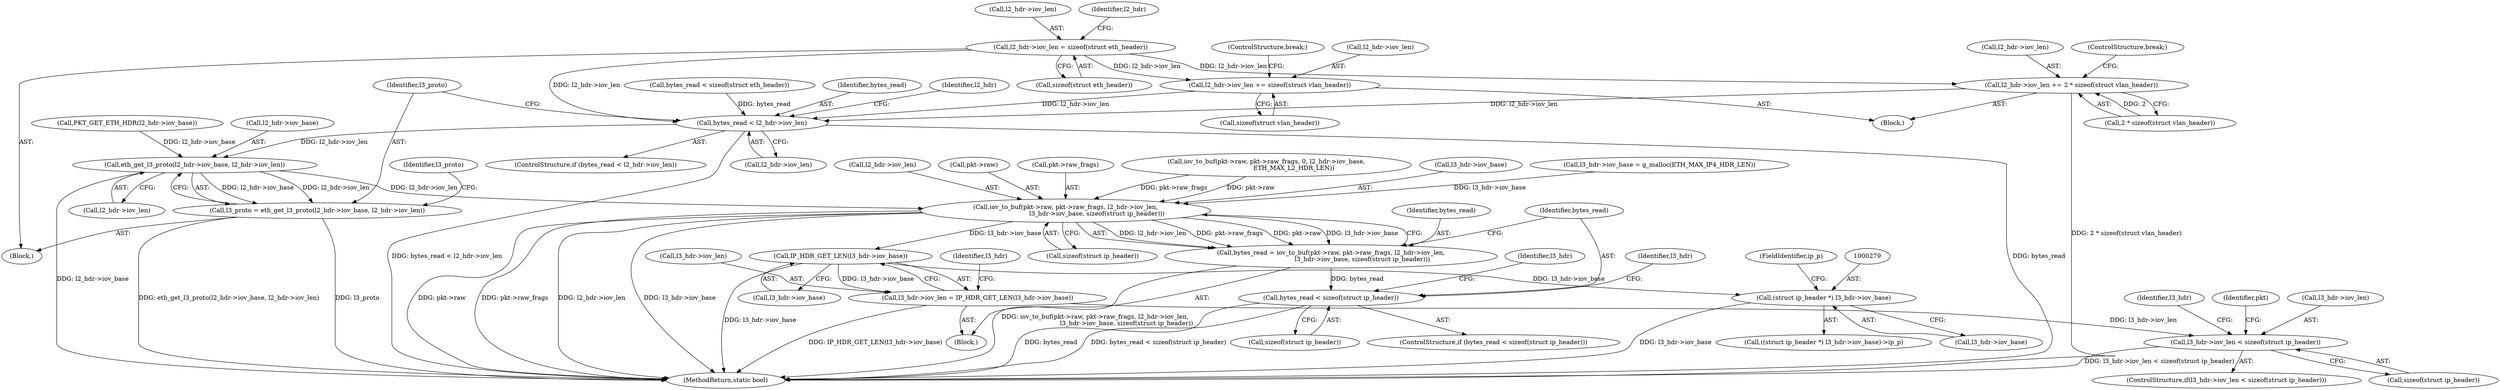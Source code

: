digraph "0_qemu_93060258ae748573ca7197204125a2670047896d@API" {
"1000154" [label="(Call,l2_hdr->iov_len = sizeof(struct eth_header))"];
"1000170" [label="(Call,l2_hdr->iov_len += sizeof(struct vlan_header))"];
"1000188" [label="(Call,bytes_read < l2_hdr->iov_len)"];
"1000203" [label="(Call,eth_get_l3_proto(l2_hdr->iov_base, l2_hdr->iov_len))"];
"1000201" [label="(Call,l3_proto = eth_get_l3_proto(l2_hdr->iov_base, l2_hdr->iov_len))"];
"1000222" [label="(Call,iov_to_buf(pkt->raw, pkt->raw_frags, l2_hdr->iov_len,\n                                l3_hdr->iov_base, sizeof(struct ip_header)))"];
"1000220" [label="(Call,bytes_read = iov_to_buf(pkt->raw, pkt->raw_frags, l2_hdr->iov_len,\n                                l3_hdr->iov_base, sizeof(struct ip_header)))"];
"1000238" [label="(Call,bytes_read < sizeof(struct ip_header))"];
"1000254" [label="(Call,IP_HDR_GET_LEN(l3_hdr->iov_base))"];
"1000250" [label="(Call,l3_hdr->iov_len = IP_HDR_GET_LEN(l3_hdr->iov_base))"];
"1000259" [label="(Call,l3_hdr->iov_len < sizeof(struct ip_header))"];
"1000278" [label="(Call,(struct ip_header *) l3_hdr->iov_base)"];
"1000178" [label="(Call,l2_hdr->iov_len += 2 * sizeof(struct vlan_header))"];
"1000251" [label="(Call,l3_hdr->iov_len)"];
"1000240" [label="(Call,sizeof(struct ip_header))"];
"1000268" [label="(Identifier,l3_hdr)"];
"1000263" [label="(Call,sizeof(struct ip_header))"];
"1000103" [label="(Block,)"];
"1000129" [label="(Call,iov_to_buf(pkt->raw, pkt->raw_frags, 0, l2_hdr->iov_base,\n                            ETH_MAX_L2_HDR_LEN))"];
"1000158" [label="(Call,sizeof(struct eth_header))"];
"1000163" [label="(Call,PKT_GET_ETH_HDR(l2_hdr->iov_base))"];
"1000245" [label="(Identifier,l3_hdr)"];
"1000261" [label="(Identifier,l3_hdr)"];
"1000255" [label="(Call,l3_hdr->iov_base)"];
"1000187" [label="(ControlStructure,if (bytes_read < l2_hdr->iov_len))"];
"1000142" [label="(Call,bytes_read < sizeof(struct eth_header))"];
"1000201" [label="(Call,l3_proto = eth_get_l3_proto(l2_hdr->iov_base, l2_hdr->iov_len))"];
"1000250" [label="(Call,l3_hdr->iov_len = IP_HDR_GET_LEN(l3_hdr->iov_base))"];
"1000155" [label="(Call,l2_hdr->iov_len)"];
"1000280" [label="(Call,l3_hdr->iov_base)"];
"1000176" [label="(ControlStructure,break;)"];
"1000277" [label="(Call,((struct ip_header *) l3_hdr->iov_base)->ip_p)"];
"1000232" [label="(Call,l3_hdr->iov_base)"];
"1000204" [label="(Call,l2_hdr->iov_base)"];
"1000179" [label="(Call,l2_hdr->iov_len)"];
"1000189" [label="(Identifier,bytes_read)"];
"1000214" [label="(Call,l3_hdr->iov_base = g_malloc(ETH_MAX_IP4_HDR_LEN))"];
"1000203" [label="(Call,eth_get_l3_proto(l2_hdr->iov_base, l2_hdr->iov_len))"];
"1000211" [label="(Identifier,l3_proto)"];
"1000170" [label="(Call,l2_hdr->iov_len += sizeof(struct vlan_header))"];
"1000229" [label="(Call,l2_hdr->iov_len)"];
"1000165" [label="(Identifier,l2_hdr)"];
"1000168" [label="(Block,)"];
"1000275" [label="(Identifier,pkt)"];
"1000188" [label="(Call,bytes_read < l2_hdr->iov_len)"];
"1000283" [label="(FieldIdentifier,ip_p)"];
"1000154" [label="(Call,l2_hdr->iov_len = sizeof(struct eth_header))"];
"1000254" [label="(Call,IP_HDR_GET_LEN(l3_hdr->iov_base))"];
"1000196" [label="(Identifier,l2_hdr)"];
"1000174" [label="(Call,sizeof(struct vlan_header))"];
"1000239" [label="(Identifier,bytes_read)"];
"1000258" [label="(ControlStructure,if(l3_hdr->iov_len < sizeof(struct ip_header)))"];
"1000278" [label="(Call,(struct ip_header *) l3_hdr->iov_base)"];
"1000260" [label="(Call,l3_hdr->iov_len)"];
"1000178" [label="(Call,l2_hdr->iov_len += 2 * sizeof(struct vlan_header))"];
"1000190" [label="(Call,l2_hdr->iov_len)"];
"1000222" [label="(Call,iov_to_buf(pkt->raw, pkt->raw_frags, l2_hdr->iov_len,\n                                l3_hdr->iov_base, sizeof(struct ip_header)))"];
"1000182" [label="(Call,2 * sizeof(struct vlan_header))"];
"1000186" [label="(ControlStructure,break;)"];
"1000220" [label="(Call,bytes_read = iov_to_buf(pkt->raw, pkt->raw_frags, l2_hdr->iov_len,\n                                l3_hdr->iov_base, sizeof(struct ip_header)))"];
"1000238" [label="(Call,bytes_read < sizeof(struct ip_header))"];
"1000259" [label="(Call,l3_hdr->iov_len < sizeof(struct ip_header))"];
"1000223" [label="(Call,pkt->raw)"];
"1000212" [label="(Block,)"];
"1000221" [label="(Identifier,bytes_read)"];
"1000252" [label="(Identifier,l3_hdr)"];
"1000207" [label="(Call,l2_hdr->iov_len)"];
"1000235" [label="(Call,sizeof(struct ip_header))"];
"1000237" [label="(ControlStructure,if (bytes_read < sizeof(struct ip_header)))"];
"1000226" [label="(Call,pkt->raw_frags)"];
"1000171" [label="(Call,l2_hdr->iov_len)"];
"1000368" [label="(MethodReturn,static bool)"];
"1000202" [label="(Identifier,l3_proto)"];
"1000154" -> "1000103"  [label="AST: "];
"1000154" -> "1000158"  [label="CFG: "];
"1000155" -> "1000154"  [label="AST: "];
"1000158" -> "1000154"  [label="AST: "];
"1000165" -> "1000154"  [label="CFG: "];
"1000154" -> "1000170"  [label="DDG: l2_hdr->iov_len"];
"1000154" -> "1000178"  [label="DDG: l2_hdr->iov_len"];
"1000154" -> "1000188"  [label="DDG: l2_hdr->iov_len"];
"1000170" -> "1000168"  [label="AST: "];
"1000170" -> "1000174"  [label="CFG: "];
"1000171" -> "1000170"  [label="AST: "];
"1000174" -> "1000170"  [label="AST: "];
"1000176" -> "1000170"  [label="CFG: "];
"1000170" -> "1000188"  [label="DDG: l2_hdr->iov_len"];
"1000188" -> "1000187"  [label="AST: "];
"1000188" -> "1000190"  [label="CFG: "];
"1000189" -> "1000188"  [label="AST: "];
"1000190" -> "1000188"  [label="AST: "];
"1000196" -> "1000188"  [label="CFG: "];
"1000202" -> "1000188"  [label="CFG: "];
"1000188" -> "1000368"  [label="DDG: bytes_read < l2_hdr->iov_len"];
"1000188" -> "1000368"  [label="DDG: bytes_read"];
"1000142" -> "1000188"  [label="DDG: bytes_read"];
"1000178" -> "1000188"  [label="DDG: l2_hdr->iov_len"];
"1000188" -> "1000203"  [label="DDG: l2_hdr->iov_len"];
"1000203" -> "1000201"  [label="AST: "];
"1000203" -> "1000207"  [label="CFG: "];
"1000204" -> "1000203"  [label="AST: "];
"1000207" -> "1000203"  [label="AST: "];
"1000201" -> "1000203"  [label="CFG: "];
"1000203" -> "1000368"  [label="DDG: l2_hdr->iov_base"];
"1000203" -> "1000201"  [label="DDG: l2_hdr->iov_base"];
"1000203" -> "1000201"  [label="DDG: l2_hdr->iov_len"];
"1000163" -> "1000203"  [label="DDG: l2_hdr->iov_base"];
"1000203" -> "1000222"  [label="DDG: l2_hdr->iov_len"];
"1000201" -> "1000103"  [label="AST: "];
"1000202" -> "1000201"  [label="AST: "];
"1000211" -> "1000201"  [label="CFG: "];
"1000201" -> "1000368"  [label="DDG: eth_get_l3_proto(l2_hdr->iov_base, l2_hdr->iov_len)"];
"1000201" -> "1000368"  [label="DDG: l3_proto"];
"1000222" -> "1000220"  [label="AST: "];
"1000222" -> "1000235"  [label="CFG: "];
"1000223" -> "1000222"  [label="AST: "];
"1000226" -> "1000222"  [label="AST: "];
"1000229" -> "1000222"  [label="AST: "];
"1000232" -> "1000222"  [label="AST: "];
"1000235" -> "1000222"  [label="AST: "];
"1000220" -> "1000222"  [label="CFG: "];
"1000222" -> "1000368"  [label="DDG: pkt->raw"];
"1000222" -> "1000368"  [label="DDG: pkt->raw_frags"];
"1000222" -> "1000368"  [label="DDG: l2_hdr->iov_len"];
"1000222" -> "1000368"  [label="DDG: l3_hdr->iov_base"];
"1000222" -> "1000220"  [label="DDG: l2_hdr->iov_len"];
"1000222" -> "1000220"  [label="DDG: pkt->raw_frags"];
"1000222" -> "1000220"  [label="DDG: pkt->raw"];
"1000222" -> "1000220"  [label="DDG: l3_hdr->iov_base"];
"1000129" -> "1000222"  [label="DDG: pkt->raw"];
"1000129" -> "1000222"  [label="DDG: pkt->raw_frags"];
"1000214" -> "1000222"  [label="DDG: l3_hdr->iov_base"];
"1000222" -> "1000254"  [label="DDG: l3_hdr->iov_base"];
"1000220" -> "1000212"  [label="AST: "];
"1000221" -> "1000220"  [label="AST: "];
"1000239" -> "1000220"  [label="CFG: "];
"1000220" -> "1000368"  [label="DDG: iov_to_buf(pkt->raw, pkt->raw_frags, l2_hdr->iov_len,\n                                l3_hdr->iov_base, sizeof(struct ip_header))"];
"1000220" -> "1000238"  [label="DDG: bytes_read"];
"1000238" -> "1000237"  [label="AST: "];
"1000238" -> "1000240"  [label="CFG: "];
"1000239" -> "1000238"  [label="AST: "];
"1000240" -> "1000238"  [label="AST: "];
"1000245" -> "1000238"  [label="CFG: "];
"1000252" -> "1000238"  [label="CFG: "];
"1000238" -> "1000368"  [label="DDG: bytes_read"];
"1000238" -> "1000368"  [label="DDG: bytes_read < sizeof(struct ip_header)"];
"1000254" -> "1000250"  [label="AST: "];
"1000254" -> "1000255"  [label="CFG: "];
"1000255" -> "1000254"  [label="AST: "];
"1000250" -> "1000254"  [label="CFG: "];
"1000254" -> "1000368"  [label="DDG: l3_hdr->iov_base"];
"1000254" -> "1000250"  [label="DDG: l3_hdr->iov_base"];
"1000254" -> "1000278"  [label="DDG: l3_hdr->iov_base"];
"1000250" -> "1000212"  [label="AST: "];
"1000251" -> "1000250"  [label="AST: "];
"1000261" -> "1000250"  [label="CFG: "];
"1000250" -> "1000368"  [label="DDG: IP_HDR_GET_LEN(l3_hdr->iov_base)"];
"1000250" -> "1000259"  [label="DDG: l3_hdr->iov_len"];
"1000259" -> "1000258"  [label="AST: "];
"1000259" -> "1000263"  [label="CFG: "];
"1000260" -> "1000259"  [label="AST: "];
"1000263" -> "1000259"  [label="AST: "];
"1000268" -> "1000259"  [label="CFG: "];
"1000275" -> "1000259"  [label="CFG: "];
"1000259" -> "1000368"  [label="DDG: l3_hdr->iov_len < sizeof(struct ip_header)"];
"1000278" -> "1000277"  [label="AST: "];
"1000278" -> "1000280"  [label="CFG: "];
"1000279" -> "1000278"  [label="AST: "];
"1000280" -> "1000278"  [label="AST: "];
"1000283" -> "1000278"  [label="CFG: "];
"1000278" -> "1000368"  [label="DDG: l3_hdr->iov_base"];
"1000178" -> "1000168"  [label="AST: "];
"1000178" -> "1000182"  [label="CFG: "];
"1000179" -> "1000178"  [label="AST: "];
"1000182" -> "1000178"  [label="AST: "];
"1000186" -> "1000178"  [label="CFG: "];
"1000178" -> "1000368"  [label="DDG: 2 * sizeof(struct vlan_header)"];
"1000182" -> "1000178"  [label="DDG: 2"];
}

